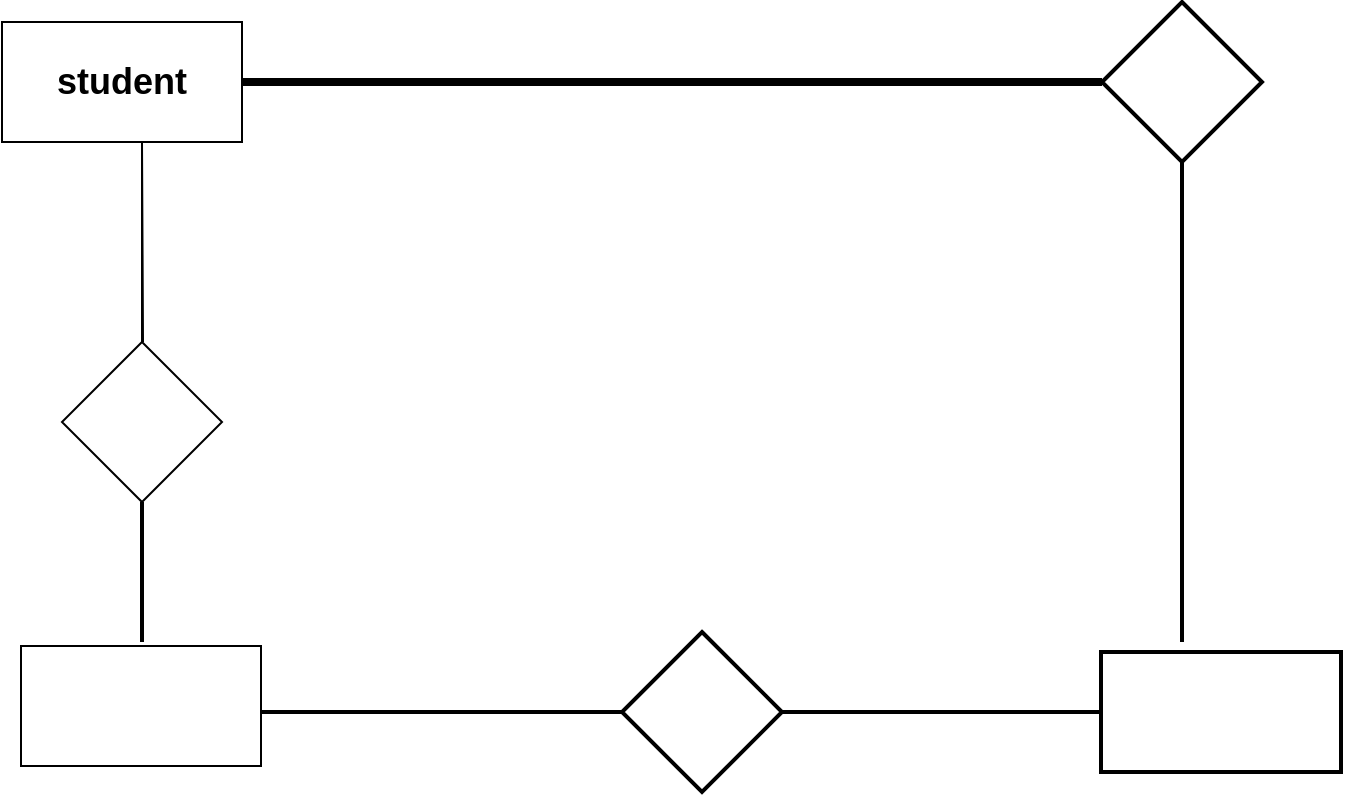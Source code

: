 <mxfile version="26.0.6">
  <diagram id="C5RBs43oDa-KdzZeNtuy" name="Page-1">
    <mxGraphModel dx="1050" dy="557" grid="1" gridSize="10" guides="1" tooltips="1" connect="1" arrows="1" fold="1" page="1" pageScale="1" pageWidth="827" pageHeight="1169" math="0" shadow="0">
      <root>
        <mxCell id="WIyWlLk6GJQsqaUBKTNV-0" />
        <mxCell id="WIyWlLk6GJQsqaUBKTNV-1" parent="WIyWlLk6GJQsqaUBKTNV-0" />
        <mxCell id="ee1ywRIa6s7mQ4GD8OAl-0" value="&lt;b&gt;&lt;font style=&quot;font-size: 18px;&quot;&gt;student&lt;/font&gt;&lt;/b&gt;" style="rounded=0;whiteSpace=wrap;html=1;" vertex="1" parent="WIyWlLk6GJQsqaUBKTNV-1">
          <mxGeometry x="130" y="160" width="120" height="60" as="geometry" />
        </mxCell>
        <mxCell id="ee1ywRIa6s7mQ4GD8OAl-1" value="" style="endArrow=none;html=1;rounded=0;" edge="1" parent="WIyWlLk6GJQsqaUBKTNV-1" target="ee1ywRIa6s7mQ4GD8OAl-2">
          <mxGeometry width="50" height="50" relative="1" as="geometry">
            <mxPoint x="200.5" y="320" as="sourcePoint" />
            <mxPoint x="200" y="220" as="targetPoint" />
            <Array as="points">
              <mxPoint x="200" y="220" />
            </Array>
          </mxGeometry>
        </mxCell>
        <mxCell id="ee1ywRIa6s7mQ4GD8OAl-2" value="" style="rhombus;whiteSpace=wrap;html=1;" vertex="1" parent="WIyWlLk6GJQsqaUBKTNV-1">
          <mxGeometry x="160" y="320" width="80" height="80" as="geometry" />
        </mxCell>
        <mxCell id="ee1ywRIa6s7mQ4GD8OAl-4" value="" style="rounded=0;whiteSpace=wrap;html=1;" vertex="1" parent="WIyWlLk6GJQsqaUBKTNV-1">
          <mxGeometry x="139.5" y="472" width="120" height="60" as="geometry" />
        </mxCell>
        <mxCell id="ee1ywRIa6s7mQ4GD8OAl-7" value="" style="line;strokeWidth=2;html=1;" vertex="1" parent="WIyWlLk6GJQsqaUBKTNV-1">
          <mxGeometry x="259.5" y="500" width="180.5" height="10" as="geometry" />
        </mxCell>
        <mxCell id="ee1ywRIa6s7mQ4GD8OAl-8" value="" style="line;strokeWidth=2;direction=south;html=1;" vertex="1" parent="WIyWlLk6GJQsqaUBKTNV-1">
          <mxGeometry x="195" y="400" width="10" height="70" as="geometry" />
        </mxCell>
        <mxCell id="ee1ywRIa6s7mQ4GD8OAl-9" value="" style="rhombus;whiteSpace=wrap;html=1;verticalAlign=top;strokeWidth=2;labelBackgroundColor=default;spacingTop=8;" vertex="1" parent="WIyWlLk6GJQsqaUBKTNV-1">
          <mxGeometry x="440" y="465" width="80" height="80" as="geometry" />
        </mxCell>
        <mxCell id="ee1ywRIa6s7mQ4GD8OAl-11" value="" style="whiteSpace=wrap;html=1;verticalAlign=top;strokeWidth=2;labelBackgroundColor=default;spacingTop=8;" vertex="1" parent="WIyWlLk6GJQsqaUBKTNV-1">
          <mxGeometry x="679.5" y="475" width="120" height="60" as="geometry" />
        </mxCell>
        <mxCell id="ee1ywRIa6s7mQ4GD8OAl-13" value="" style="rhombus;whiteSpace=wrap;html=1;verticalAlign=top;strokeWidth=2;labelBackgroundColor=default;spacingTop=8;" vertex="1" parent="WIyWlLk6GJQsqaUBKTNV-1">
          <mxGeometry x="680" y="150" width="80" height="80" as="geometry" />
        </mxCell>
        <mxCell id="ee1ywRIa6s7mQ4GD8OAl-17" value="" style="line;strokeWidth=2;html=1;" vertex="1" parent="WIyWlLk6GJQsqaUBKTNV-1">
          <mxGeometry x="520" y="500" width="160" height="10" as="geometry" />
        </mxCell>
        <mxCell id="ee1ywRIa6s7mQ4GD8OAl-18" value="" style="line;strokeWidth=2;direction=south;html=1;" vertex="1" parent="WIyWlLk6GJQsqaUBKTNV-1">
          <mxGeometry x="715" y="230" width="10" height="240" as="geometry" />
        </mxCell>
        <mxCell id="ee1ywRIa6s7mQ4GD8OAl-21" value="" style="line;strokeWidth=4;html=1;perimeter=backbonePerimeter;points=[];outlineConnect=0;spacingTop=0;" vertex="1" parent="WIyWlLk6GJQsqaUBKTNV-1">
          <mxGeometry x="250" y="185" width="430" height="10" as="geometry" />
        </mxCell>
      </root>
    </mxGraphModel>
  </diagram>
</mxfile>
